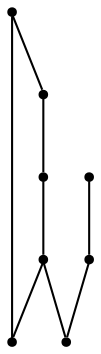 graph {
  node [shape=point,comment="{\"directed\":false,\"doi\":\"10.1007/978-3-662-45803-7_26\",\"figure\":\"5 (4)\"}"]

  v0 [pos="1300.3718107544587,2575.3935312019817"]
  v1 [pos="1301.4017586140797,2317.11211696746"]
  v2 [pos="1236.4299143353855,2381.554229541437"]
  v3 [pos="1171.9750799595383,2510.4384546893907"]
  v4 [pos="1235.917103626926,2510.4384546893907"]
  v5 [pos="1171.4580700566917,2381.554229541437"]
  v6 [pos="1170.945259348232,2445.483632623198"]
  v7 [pos="1107.5161736376185,2575.9059862477993"]

  v0 -- v1 [id="-1",pos="1300.3718107544587,2575.3935312019817 1301.4017586140797,2317.11211696746 1301.4017586140797,2317.11211696746 1301.4017586140797,2317.11211696746"]
  v7 -- v0 [id="-5",pos="1107.5161736376185,2575.9059862477993 1300.3718107544587,2575.3935312019817 1300.3718107544587,2575.3935312019817 1300.3718107544587,2575.3935312019817"]
  v4 -- v3 [id="-10",pos="1235.917103626926,2510.4384546893907 1171.9750799595383,2510.4384546893907 1171.9750799595383,2510.4384546893907 1171.9750799595383,2510.4384546893907"]
  v4 -- v2 [id="-11",pos="1235.917103626926,2510.4384546893907 1236.4299143353855,2381.554229541437 1236.4299143353855,2381.554229541437 1236.4299143353855,2381.554229541437"]
  v5 -- v2 [id="-18",pos="1171.4580700566917,2381.554229541437 1236.4299143353855,2381.554229541437 1236.4299143353855,2381.554229541437 1236.4299143353855,2381.554229541437"]
  v6 -- v5 [id="-22",pos="1170.945259348232,2445.483632623198 1171.4580700566917,2381.554229541437 1171.4580700566917,2381.554229541437 1171.4580700566917,2381.554229541437"]
  v3 -- v6 [id="-23",pos="1171.9750799595383,2510.4384546893907 1170.945259348232,2445.483632623198 1170.945259348232,2445.483632623198 1170.945259348232,2445.483632623198"]
  v5 -- v1 [id="-24",pos="1171.4580700566917,2381.554229541437 1106.94390615409,2381.783740192543 1106.94390615409,2381.783740192543 1106.94390615409,2381.783740192543 1106.948105348477,2317.241375737706 1106.948105348477,2317.241375737706 1106.948105348477,2317.241375737706 1301.4017586140797,2317.11211696746 1301.4017586140797,2317.11211696746 1301.4017586140797,2317.11211696746"]
}